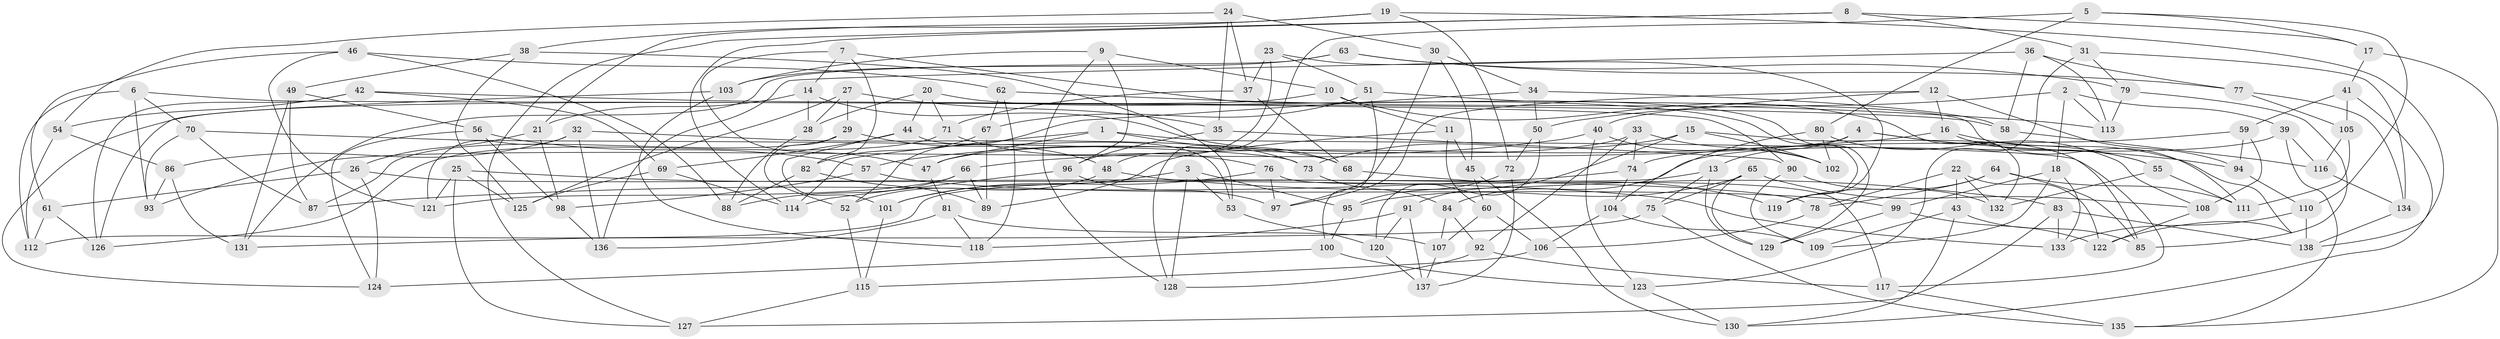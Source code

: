 // coarse degree distribution, {4: 0.3132530120481928, 6: 0.4457831325301205, 5: 0.20481927710843373, 3: 0.03614457831325301}
// Generated by graph-tools (version 1.1) at 2025/38/03/04/25 23:38:06]
// undirected, 138 vertices, 276 edges
graph export_dot {
  node [color=gray90,style=filled];
  1;
  2;
  3;
  4;
  5;
  6;
  7;
  8;
  9;
  10;
  11;
  12;
  13;
  14;
  15;
  16;
  17;
  18;
  19;
  20;
  21;
  22;
  23;
  24;
  25;
  26;
  27;
  28;
  29;
  30;
  31;
  32;
  33;
  34;
  35;
  36;
  37;
  38;
  39;
  40;
  41;
  42;
  43;
  44;
  45;
  46;
  47;
  48;
  49;
  50;
  51;
  52;
  53;
  54;
  55;
  56;
  57;
  58;
  59;
  60;
  61;
  62;
  63;
  64;
  65;
  66;
  67;
  68;
  69;
  70;
  71;
  72;
  73;
  74;
  75;
  76;
  77;
  78;
  79;
  80;
  81;
  82;
  83;
  84;
  85;
  86;
  87;
  88;
  89;
  90;
  91;
  92;
  93;
  94;
  95;
  96;
  97;
  98;
  99;
  100;
  101;
  102;
  103;
  104;
  105;
  106;
  107;
  108;
  109;
  110;
  111;
  112;
  113;
  114;
  115;
  116;
  117;
  118;
  119;
  120;
  121;
  122;
  123;
  124;
  125;
  126;
  127;
  128;
  129;
  130;
  131;
  132;
  133;
  134;
  135;
  136;
  137;
  138;
  1 -- 73;
  1 -- 117;
  1 -- 47;
  1 -- 114;
  2 -- 18;
  2 -- 113;
  2 -- 50;
  2 -- 39;
  3 -- 95;
  3 -- 101;
  3 -- 128;
  3 -- 53;
  4 -- 94;
  4 -- 55;
  4 -- 13;
  4 -- 93;
  5 -- 128;
  5 -- 80;
  5 -- 17;
  5 -- 110;
  6 -- 70;
  6 -- 93;
  6 -- 90;
  6 -- 112;
  7 -- 14;
  7 -- 82;
  7 -- 47;
  7 -- 129;
  8 -- 31;
  8 -- 127;
  8 -- 114;
  8 -- 17;
  9 -- 103;
  9 -- 128;
  9 -- 10;
  9 -- 96;
  10 -- 124;
  10 -- 11;
  10 -- 132;
  11 -- 60;
  11 -- 45;
  11 -- 89;
  12 -- 97;
  12 -- 94;
  12 -- 16;
  12 -- 40;
  13 -- 129;
  13 -- 75;
  13 -- 112;
  14 -- 28;
  14 -- 68;
  14 -- 21;
  15 -- 102;
  15 -- 73;
  15 -- 85;
  15 -- 91;
  16 -- 55;
  16 -- 66;
  16 -- 122;
  17 -- 135;
  17 -- 41;
  18 -- 99;
  18 -- 133;
  18 -- 109;
  19 -- 72;
  19 -- 38;
  19 -- 138;
  19 -- 21;
  20 -- 44;
  20 -- 28;
  20 -- 71;
  20 -- 119;
  21 -- 26;
  21 -- 98;
  22 -- 132;
  22 -- 78;
  22 -- 122;
  22 -- 43;
  23 -- 51;
  23 -- 48;
  23 -- 119;
  23 -- 37;
  24 -- 30;
  24 -- 37;
  24 -- 35;
  24 -- 54;
  25 -- 133;
  25 -- 121;
  25 -- 125;
  25 -- 127;
  26 -- 61;
  26 -- 78;
  26 -- 124;
  27 -- 29;
  27 -- 28;
  27 -- 35;
  27 -- 125;
  28 -- 88;
  29 -- 48;
  29 -- 52;
  29 -- 87;
  30 -- 34;
  30 -- 45;
  30 -- 97;
  31 -- 123;
  31 -- 79;
  31 -- 134;
  32 -- 68;
  32 -- 136;
  32 -- 121;
  32 -- 86;
  33 -- 102;
  33 -- 47;
  33 -- 92;
  33 -- 74;
  34 -- 58;
  34 -- 50;
  34 -- 52;
  35 -- 96;
  35 -- 90;
  36 -- 136;
  36 -- 58;
  36 -- 77;
  36 -- 113;
  37 -- 71;
  37 -- 68;
  38 -- 53;
  38 -- 49;
  38 -- 125;
  39 -- 135;
  39 -- 84;
  39 -- 116;
  40 -- 57;
  40 -- 102;
  40 -- 123;
  41 -- 59;
  41 -- 105;
  41 -- 130;
  42 -- 126;
  42 -- 58;
  42 -- 54;
  42 -- 69;
  43 -- 130;
  43 -- 109;
  43 -- 85;
  44 -- 69;
  44 -- 53;
  44 -- 101;
  45 -- 60;
  45 -- 130;
  46 -- 61;
  46 -- 121;
  46 -- 88;
  46 -- 62;
  47 -- 81;
  48 -- 52;
  48 -- 83;
  49 -- 131;
  49 -- 87;
  49 -- 56;
  50 -- 72;
  50 -- 120;
  51 -- 67;
  51 -- 100;
  51 -- 111;
  52 -- 115;
  53 -- 120;
  54 -- 86;
  54 -- 112;
  55 -- 132;
  55 -- 111;
  56 -- 98;
  56 -- 124;
  56 -- 57;
  57 -- 99;
  57 -- 98;
  58 -- 116;
  59 -- 74;
  59 -- 94;
  59 -- 108;
  60 -- 107;
  60 -- 106;
  61 -- 126;
  61 -- 112;
  62 -- 113;
  62 -- 118;
  62 -- 67;
  63 -- 79;
  63 -- 77;
  63 -- 103;
  63 -- 131;
  64 -- 78;
  64 -- 111;
  64 -- 119;
  64 -- 85;
  65 -- 75;
  65 -- 95;
  65 -- 129;
  65 -- 108;
  66 -- 121;
  66 -- 89;
  66 -- 88;
  67 -- 82;
  67 -- 89;
  68 -- 119;
  69 -- 114;
  69 -- 125;
  70 -- 87;
  70 -- 73;
  70 -- 93;
  71 -- 126;
  71 -- 76;
  72 -- 137;
  72 -- 95;
  73 -- 84;
  74 -- 87;
  74 -- 104;
  75 -- 135;
  75 -- 131;
  76 -- 117;
  76 -- 97;
  76 -- 101;
  77 -- 134;
  77 -- 105;
  78 -- 106;
  79 -- 85;
  79 -- 113;
  80 -- 108;
  80 -- 102;
  80 -- 104;
  81 -- 136;
  81 -- 107;
  81 -- 118;
  82 -- 89;
  82 -- 88;
  83 -- 133;
  83 -- 127;
  83 -- 138;
  84 -- 92;
  84 -- 107;
  86 -- 93;
  86 -- 131;
  90 -- 132;
  90 -- 109;
  91 -- 118;
  91 -- 137;
  91 -- 120;
  92 -- 128;
  92 -- 117;
  94 -- 110;
  95 -- 100;
  96 -- 114;
  96 -- 97;
  98 -- 136;
  99 -- 129;
  99 -- 122;
  100 -- 123;
  100 -- 124;
  101 -- 115;
  103 -- 118;
  103 -- 126;
  104 -- 109;
  104 -- 106;
  105 -- 111;
  105 -- 116;
  106 -- 115;
  107 -- 137;
  108 -- 122;
  110 -- 133;
  110 -- 138;
  115 -- 127;
  116 -- 134;
  117 -- 135;
  120 -- 137;
  123 -- 130;
  134 -- 138;
}
